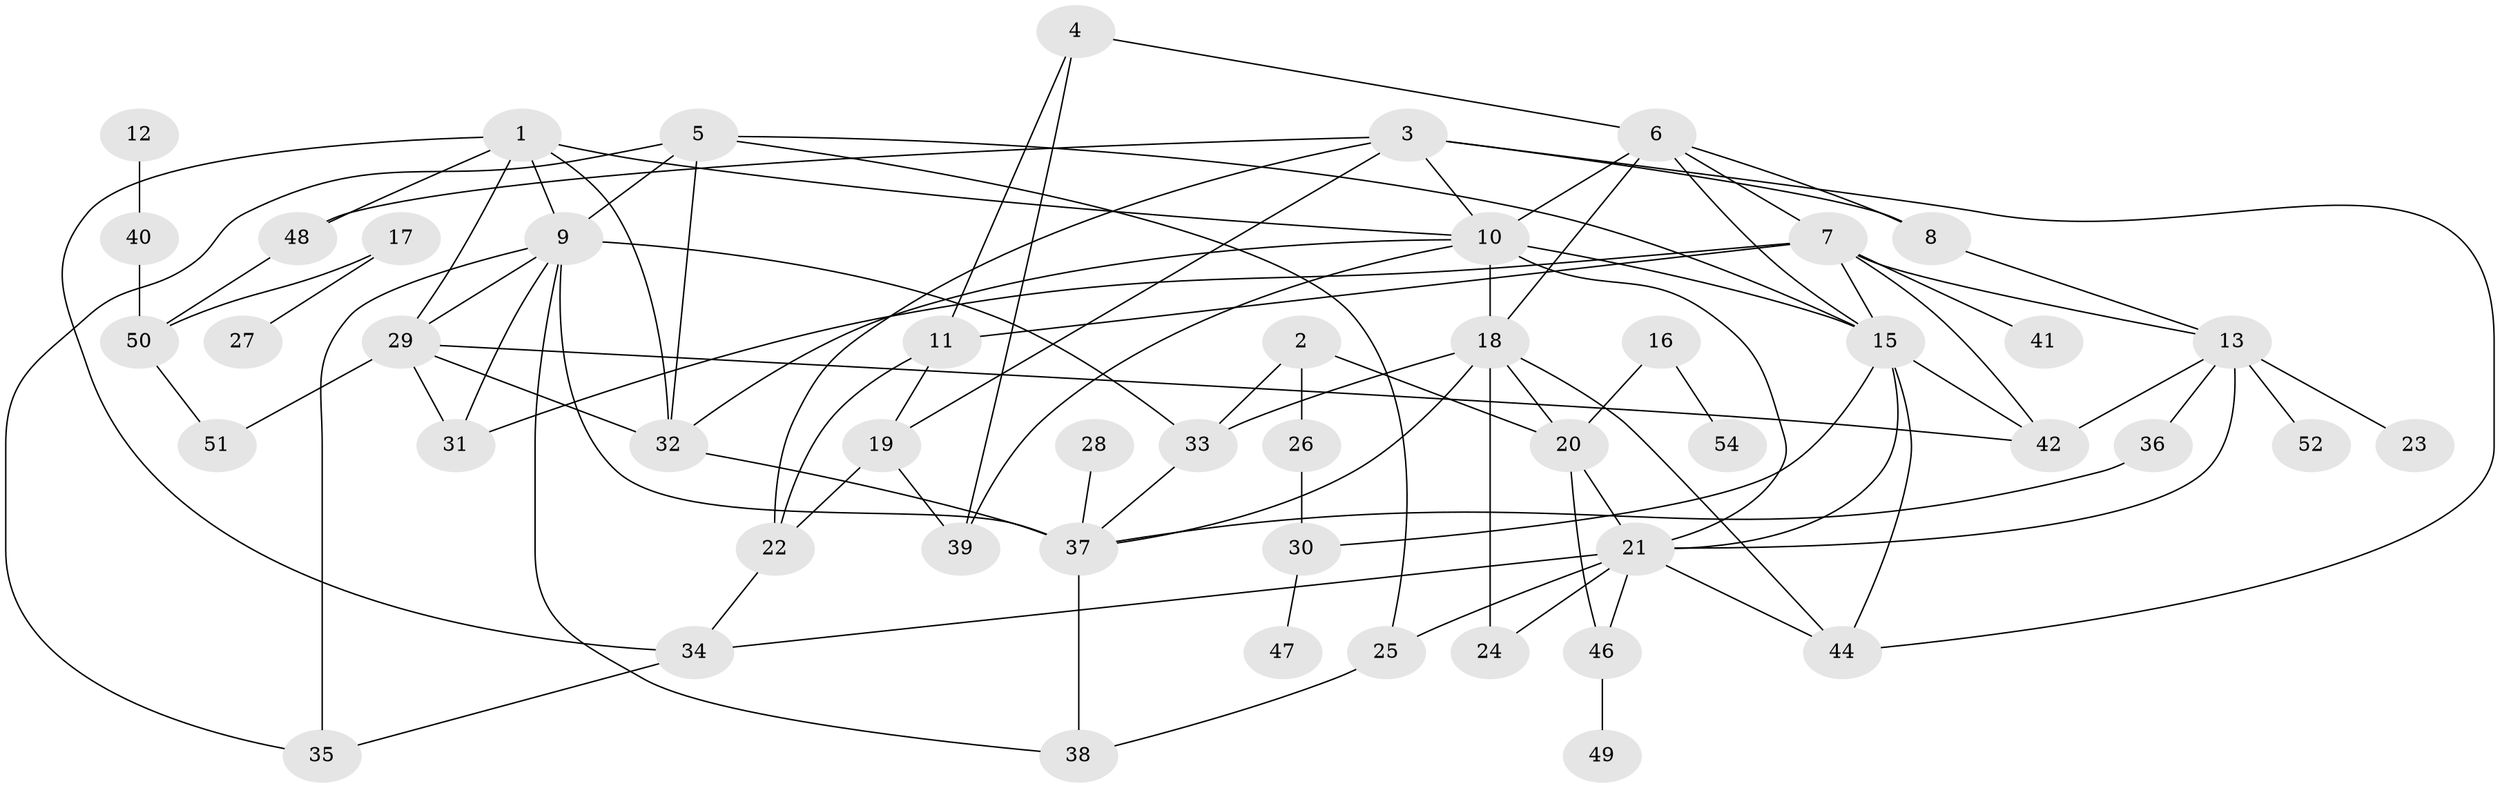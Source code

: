 // original degree distribution, {2: 0.23148148148148148, 3: 0.2222222222222222, 7: 0.037037037037037035, 4: 0.14814814814814814, 6: 0.037037037037037035, 1: 0.2037037037037037, 0: 0.037037037037037035, 5: 0.07407407407407407, 8: 0.009259259259259259}
// Generated by graph-tools (version 1.1) at 2025/33/03/09/25 02:33:33]
// undirected, 50 vertices, 94 edges
graph export_dot {
graph [start="1"]
  node [color=gray90,style=filled];
  1;
  2;
  3;
  4;
  5;
  6;
  7;
  8;
  9;
  10;
  11;
  12;
  13;
  15;
  16;
  17;
  18;
  19;
  20;
  21;
  22;
  23;
  24;
  25;
  26;
  27;
  28;
  29;
  30;
  31;
  32;
  33;
  34;
  35;
  36;
  37;
  38;
  39;
  40;
  41;
  42;
  44;
  46;
  47;
  48;
  49;
  50;
  51;
  52;
  54;
  1 -- 9 [weight=1.0];
  1 -- 10 [weight=1.0];
  1 -- 29 [weight=1.0];
  1 -- 32 [weight=1.0];
  1 -- 34 [weight=1.0];
  1 -- 48 [weight=1.0];
  2 -- 20 [weight=1.0];
  2 -- 26 [weight=1.0];
  2 -- 33 [weight=1.0];
  3 -- 8 [weight=1.0];
  3 -- 10 [weight=1.0];
  3 -- 19 [weight=1.0];
  3 -- 22 [weight=1.0];
  3 -- 44 [weight=1.0];
  3 -- 48 [weight=1.0];
  4 -- 6 [weight=1.0];
  4 -- 11 [weight=1.0];
  4 -- 39 [weight=2.0];
  5 -- 9 [weight=1.0];
  5 -- 15 [weight=1.0];
  5 -- 25 [weight=1.0];
  5 -- 32 [weight=2.0];
  5 -- 35 [weight=1.0];
  6 -- 7 [weight=1.0];
  6 -- 8 [weight=1.0];
  6 -- 10 [weight=1.0];
  6 -- 15 [weight=1.0];
  6 -- 18 [weight=1.0];
  7 -- 11 [weight=1.0];
  7 -- 13 [weight=1.0];
  7 -- 15 [weight=1.0];
  7 -- 31 [weight=1.0];
  7 -- 41 [weight=1.0];
  7 -- 42 [weight=1.0];
  8 -- 13 [weight=1.0];
  9 -- 29 [weight=1.0];
  9 -- 31 [weight=1.0];
  9 -- 33 [weight=1.0];
  9 -- 35 [weight=1.0];
  9 -- 37 [weight=3.0];
  9 -- 38 [weight=1.0];
  10 -- 15 [weight=1.0];
  10 -- 18 [weight=3.0];
  10 -- 21 [weight=2.0];
  10 -- 32 [weight=1.0];
  10 -- 39 [weight=1.0];
  11 -- 19 [weight=1.0];
  11 -- 22 [weight=1.0];
  12 -- 40 [weight=1.0];
  13 -- 21 [weight=1.0];
  13 -- 23 [weight=3.0];
  13 -- 36 [weight=1.0];
  13 -- 42 [weight=1.0];
  13 -- 52 [weight=1.0];
  15 -- 21 [weight=2.0];
  15 -- 30 [weight=1.0];
  15 -- 42 [weight=1.0];
  15 -- 44 [weight=1.0];
  16 -- 20 [weight=1.0];
  16 -- 54 [weight=1.0];
  17 -- 27 [weight=1.0];
  17 -- 50 [weight=1.0];
  18 -- 20 [weight=1.0];
  18 -- 24 [weight=4.0];
  18 -- 33 [weight=1.0];
  18 -- 37 [weight=1.0];
  18 -- 44 [weight=1.0];
  19 -- 22 [weight=1.0];
  19 -- 39 [weight=1.0];
  20 -- 21 [weight=1.0];
  20 -- 46 [weight=1.0];
  21 -- 24 [weight=1.0];
  21 -- 25 [weight=1.0];
  21 -- 34 [weight=1.0];
  21 -- 44 [weight=1.0];
  21 -- 46 [weight=1.0];
  22 -- 34 [weight=1.0];
  25 -- 38 [weight=1.0];
  26 -- 30 [weight=1.0];
  28 -- 37 [weight=1.0];
  29 -- 31 [weight=1.0];
  29 -- 32 [weight=1.0];
  29 -- 42 [weight=1.0];
  29 -- 51 [weight=1.0];
  30 -- 47 [weight=1.0];
  32 -- 37 [weight=1.0];
  33 -- 37 [weight=1.0];
  34 -- 35 [weight=1.0];
  36 -- 37 [weight=1.0];
  37 -- 38 [weight=1.0];
  40 -- 50 [weight=1.0];
  46 -- 49 [weight=1.0];
  48 -- 50 [weight=1.0];
  50 -- 51 [weight=1.0];
}
